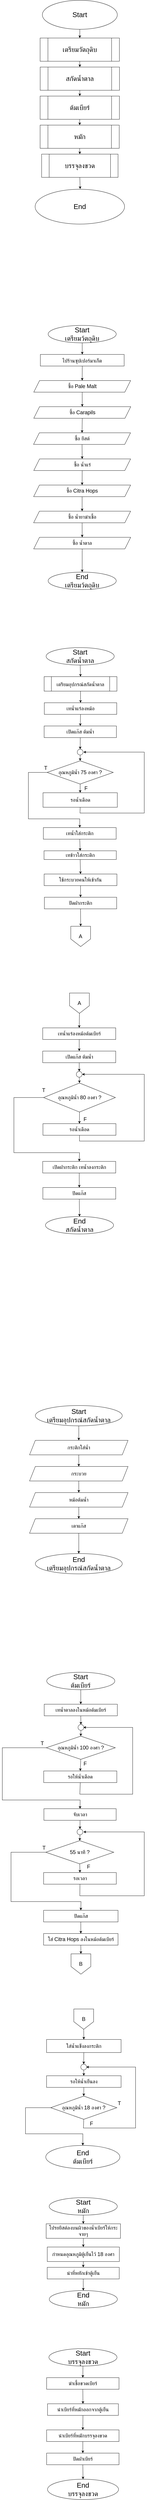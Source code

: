 <mxfile version="20.6.0" type="device"><diagram id="C5RBs43oDa-KdzZeNtuy" name="Page-1"><mxGraphModel dx="4155" dy="1985" grid="1" gridSize="10" guides="1" tooltips="1" connect="1" arrows="1" fold="1" page="1" pageScale="1" pageWidth="827" pageHeight="1169" math="0" shadow="0"><root><mxCell id="WIyWlLk6GJQsqaUBKTNV-0"/><mxCell id="WIyWlLk6GJQsqaUBKTNV-1" parent="WIyWlLk6GJQsqaUBKTNV-0"/><mxCell id="hRcYWBBN1dUiCr8Wgcep-1" value="&lt;font style=&quot;font-size: 24px;&quot;&gt;Start&lt;/font&gt;" style="ellipse;whiteSpace=wrap;html=1;" vertex="1" parent="WIyWlLk6GJQsqaUBKTNV-1"><mxGeometry x="288.24" y="130" width="258.76" height="100" as="geometry"/></mxCell><mxCell id="hRcYWBBN1dUiCr8Wgcep-2" value="เตรียมวัตถุดิบ" style="shape=process;whiteSpace=wrap;html=1;backgroundOutline=1;fontSize=24;" vertex="1" parent="WIyWlLk6GJQsqaUBKTNV-1"><mxGeometry x="280.49" y="260" width="273.76" height="80" as="geometry"/></mxCell><mxCell id="hRcYWBBN1dUiCr8Wgcep-3" value="สกัดน้ำตาล" style="shape=process;whiteSpace=wrap;html=1;backgroundOutline=1;fontSize=24;" vertex="1" parent="WIyWlLk6GJQsqaUBKTNV-1"><mxGeometry x="280.74" y="360" width="273.76" height="80" as="geometry"/></mxCell><mxCell id="hRcYWBBN1dUiCr8Wgcep-4" value="ต้มเบียร์" style="shape=process;whiteSpace=wrap;html=1;backgroundOutline=1;fontSize=24;" vertex="1" parent="WIyWlLk6GJQsqaUBKTNV-1"><mxGeometry x="280.49" y="460" width="273.76" height="80" as="geometry"/></mxCell><mxCell id="hRcYWBBN1dUiCr8Wgcep-5" value="หมัก" style="shape=process;whiteSpace=wrap;html=1;backgroundOutline=1;fontSize=24;" vertex="1" parent="WIyWlLk6GJQsqaUBKTNV-1"><mxGeometry x="280.49" y="560" width="273.14" height="80" as="geometry"/></mxCell><mxCell id="hRcYWBBN1dUiCr8Wgcep-6" value="บรรจุลงขวด" style="shape=process;whiteSpace=wrap;html=1;backgroundOutline=1;fontSize=24;" vertex="1" parent="WIyWlLk6GJQsqaUBKTNV-1"><mxGeometry x="285.74" y="660" width="263.76" height="80" as="geometry"/></mxCell><mxCell id="hRcYWBBN1dUiCr8Wgcep-8" value="&lt;span style=&quot;font-size: 24px;&quot;&gt;End&lt;/span&gt;" style="ellipse;whiteSpace=wrap;html=1;" vertex="1" parent="WIyWlLk6GJQsqaUBKTNV-1"><mxGeometry x="263.24" y="781" width="308.76" height="120" as="geometry"/></mxCell><mxCell id="hRcYWBBN1dUiCr8Wgcep-9" value="" style="endArrow=classic;html=1;rounded=0;fontSize=18;exitX=0.5;exitY=1;exitDx=0;exitDy=0;entryX=0.5;entryY=0;entryDx=0;entryDy=0;" edge="1" parent="WIyWlLk6GJQsqaUBKTNV-1" source="hRcYWBBN1dUiCr8Wgcep-1" target="hRcYWBBN1dUiCr8Wgcep-2"><mxGeometry width="50" height="50" relative="1" as="geometry"><mxPoint x="393.24" y="560" as="sourcePoint"/><mxPoint x="443.24" y="510" as="targetPoint"/></mxGeometry></mxCell><mxCell id="hRcYWBBN1dUiCr8Wgcep-10" value="" style="endArrow=classic;html=1;rounded=0;fontSize=18;exitX=0.5;exitY=1;exitDx=0;exitDy=0;entryX=0.5;entryY=0;entryDx=0;entryDy=0;" edge="1" parent="WIyWlLk6GJQsqaUBKTNV-1" source="hRcYWBBN1dUiCr8Wgcep-2" target="hRcYWBBN1dUiCr8Wgcep-3"><mxGeometry width="50" height="50" relative="1" as="geometry"><mxPoint x="393.24" y="560" as="sourcePoint"/><mxPoint x="443.24" y="510" as="targetPoint"/></mxGeometry></mxCell><mxCell id="hRcYWBBN1dUiCr8Wgcep-11" value="" style="endArrow=classic;html=1;rounded=0;fontSize=18;exitX=0.5;exitY=1;exitDx=0;exitDy=0;entryX=0.5;entryY=0;entryDx=0;entryDy=0;" edge="1" parent="WIyWlLk6GJQsqaUBKTNV-1" source="hRcYWBBN1dUiCr8Wgcep-3" target="hRcYWBBN1dUiCr8Wgcep-4"><mxGeometry width="50" height="50" relative="1" as="geometry"><mxPoint x="393.24" y="560" as="sourcePoint"/><mxPoint x="443.24" y="510" as="targetPoint"/></mxGeometry></mxCell><mxCell id="hRcYWBBN1dUiCr8Wgcep-12" value="" style="endArrow=classic;html=1;rounded=0;fontSize=18;entryX=0.5;entryY=0;entryDx=0;entryDy=0;exitX=0.5;exitY=1;exitDx=0;exitDy=0;" edge="1" parent="WIyWlLk6GJQsqaUBKTNV-1" source="hRcYWBBN1dUiCr8Wgcep-4" target="hRcYWBBN1dUiCr8Wgcep-5"><mxGeometry width="50" height="50" relative="1" as="geometry"><mxPoint x="393.24" y="560" as="sourcePoint"/><mxPoint x="443.24" y="510" as="targetPoint"/></mxGeometry></mxCell><mxCell id="hRcYWBBN1dUiCr8Wgcep-13" value="" style="endArrow=classic;html=1;rounded=0;fontSize=18;exitX=0.5;exitY=1;exitDx=0;exitDy=0;entryX=0.5;entryY=0;entryDx=0;entryDy=0;" edge="1" parent="WIyWlLk6GJQsqaUBKTNV-1" source="hRcYWBBN1dUiCr8Wgcep-5" target="hRcYWBBN1dUiCr8Wgcep-6"><mxGeometry width="50" height="50" relative="1" as="geometry"><mxPoint x="393.24" y="560" as="sourcePoint"/><mxPoint x="443.24" y="510" as="targetPoint"/></mxGeometry></mxCell><mxCell id="hRcYWBBN1dUiCr8Wgcep-14" value="" style="endArrow=classic;html=1;rounded=0;fontSize=18;exitX=0.5;exitY=1;exitDx=0;exitDy=0;entryX=0.5;entryY=0;entryDx=0;entryDy=0;" edge="1" parent="WIyWlLk6GJQsqaUBKTNV-1" source="hRcYWBBN1dUiCr8Wgcep-6"><mxGeometry width="50" height="50" relative="1" as="geometry"><mxPoint x="393.24" y="760" as="sourcePoint"/><mxPoint x="418.74" y="780" as="targetPoint"/></mxGeometry></mxCell><mxCell id="hRcYWBBN1dUiCr8Wgcep-16" value="&lt;span style=&quot;font-size: 24px;&quot;&gt;Start&lt;br&gt;เตรียมว้ตถุดิบ&lt;br&gt;&lt;/span&gt;" style="ellipse;whiteSpace=wrap;html=1;" vertex="1" parent="WIyWlLk6GJQsqaUBKTNV-1"><mxGeometry x="308.25" y="1250" width="235" height="60" as="geometry"/></mxCell><mxCell id="hRcYWBBN1dUiCr8Wgcep-17" value="&lt;font style=&quot;font-size: 18px;&quot;&gt;ไปร้านซุปเปอร์มาเก็ต&lt;/font&gt;" style="rounded=0;whiteSpace=wrap;html=1;fontSize=24;" vertex="1" parent="WIyWlLk6GJQsqaUBKTNV-1"><mxGeometry x="281.38" y="1350" width="289.25" height="40" as="geometry"/></mxCell><mxCell id="hRcYWBBN1dUiCr8Wgcep-18" value="ซื้อ Pale Malt" style="shape=parallelogram;perimeter=parallelogramPerimeter;whiteSpace=wrap;html=1;fixedSize=1;fontSize=18;" vertex="1" parent="WIyWlLk6GJQsqaUBKTNV-1"><mxGeometry x="258.63" y="1440" width="334.25" height="40" as="geometry"/></mxCell><mxCell id="hRcYWBBN1dUiCr8Wgcep-19" value="ซื้อ Carapils" style="shape=parallelogram;perimeter=parallelogramPerimeter;whiteSpace=wrap;html=1;fixedSize=1;fontSize=18;" vertex="1" parent="WIyWlLk6GJQsqaUBKTNV-1"><mxGeometry x="258.63" y="1530" width="334.75" height="40" as="geometry"/></mxCell><mxCell id="hRcYWBBN1dUiCr8Wgcep-20" value="ซื้อ ยีสต์" style="shape=parallelogram;perimeter=parallelogramPerimeter;whiteSpace=wrap;html=1;fixedSize=1;fontSize=18;" vertex="1" parent="WIyWlLk6GJQsqaUBKTNV-1"><mxGeometry x="257.87" y="1620" width="334.75" height="40" as="geometry"/></mxCell><mxCell id="hRcYWBBN1dUiCr8Wgcep-21" value="ซื้อ น้ำแร่" style="shape=parallelogram;perimeter=parallelogramPerimeter;whiteSpace=wrap;html=1;fixedSize=1;fontSize=18;" vertex="1" parent="WIyWlLk6GJQsqaUBKTNV-1"><mxGeometry x="258.63" y="1710" width="334.25" height="40" as="geometry"/></mxCell><mxCell id="hRcYWBBN1dUiCr8Wgcep-22" value="ซื้อ Citra Hops" style="shape=parallelogram;perimeter=parallelogramPerimeter;whiteSpace=wrap;html=1;fixedSize=1;fontSize=18;" vertex="1" parent="WIyWlLk6GJQsqaUBKTNV-1"><mxGeometry x="258.13" y="1800" width="334.75" height="40" as="geometry"/></mxCell><mxCell id="hRcYWBBN1dUiCr8Wgcep-23" value="ซื้อ น้ำยาฆ่าเชื้อ" style="shape=parallelogram;perimeter=parallelogramPerimeter;whiteSpace=wrap;html=1;fixedSize=1;fontSize=18;" vertex="1" parent="WIyWlLk6GJQsqaUBKTNV-1"><mxGeometry x="258.13" y="1890" width="334.75" height="40" as="geometry"/></mxCell><mxCell id="hRcYWBBN1dUiCr8Wgcep-24" value="ซื้อ น้ำตาล" style="shape=parallelogram;perimeter=parallelogramPerimeter;whiteSpace=wrap;html=1;fixedSize=1;fontSize=18;" vertex="1" parent="WIyWlLk6GJQsqaUBKTNV-1"><mxGeometry x="258.38" y="1980" width="334.75" height="40" as="geometry"/></mxCell><mxCell id="hRcYWBBN1dUiCr8Wgcep-25" value="&lt;span style=&quot;font-size: 24px;&quot;&gt;End&lt;br&gt;เตรียมว้ตถุดิบ&lt;br&gt;&lt;/span&gt;" style="ellipse;whiteSpace=wrap;html=1;" vertex="1" parent="WIyWlLk6GJQsqaUBKTNV-1"><mxGeometry x="308.25" y="2100" width="235" height="60" as="geometry"/></mxCell><mxCell id="hRcYWBBN1dUiCr8Wgcep-26" value="" style="endArrow=classic;html=1;rounded=0;fontSize=18;exitX=0.5;exitY=1;exitDx=0;exitDy=0;" edge="1" parent="WIyWlLk6GJQsqaUBKTNV-1" source="hRcYWBBN1dUiCr8Wgcep-16"><mxGeometry width="50" height="50" relative="1" as="geometry"><mxPoint x="400" y="1610" as="sourcePoint"/><mxPoint x="426" y="1350" as="targetPoint"/></mxGeometry></mxCell><mxCell id="hRcYWBBN1dUiCr8Wgcep-27" value="" style="endArrow=classic;html=1;rounded=0;fontSize=18;exitX=0.5;exitY=1;exitDx=0;exitDy=0;entryX=0.5;entryY=0;entryDx=0;entryDy=0;" edge="1" parent="WIyWlLk6GJQsqaUBKTNV-1" source="hRcYWBBN1dUiCr8Wgcep-17" target="hRcYWBBN1dUiCr8Wgcep-18"><mxGeometry width="50" height="50" relative="1" as="geometry"><mxPoint x="400" y="1610" as="sourcePoint"/><mxPoint x="450" y="1560" as="targetPoint"/></mxGeometry></mxCell><mxCell id="hRcYWBBN1dUiCr8Wgcep-28" value="" style="endArrow=classic;html=1;rounded=0;fontSize=18;exitX=0.5;exitY=1;exitDx=0;exitDy=0;entryX=0.5;entryY=0;entryDx=0;entryDy=0;" edge="1" parent="WIyWlLk6GJQsqaUBKTNV-1" source="hRcYWBBN1dUiCr8Wgcep-18" target="hRcYWBBN1dUiCr8Wgcep-19"><mxGeometry width="50" height="50" relative="1" as="geometry"><mxPoint x="400" y="1610" as="sourcePoint"/><mxPoint x="450" y="1560" as="targetPoint"/></mxGeometry></mxCell><mxCell id="hRcYWBBN1dUiCr8Wgcep-29" value="" style="endArrow=classic;html=1;rounded=0;fontSize=18;entryX=0.5;entryY=0;entryDx=0;entryDy=0;exitX=0.5;exitY=1;exitDx=0;exitDy=0;" edge="1" parent="WIyWlLk6GJQsqaUBKTNV-1" source="hRcYWBBN1dUiCr8Wgcep-19" target="hRcYWBBN1dUiCr8Wgcep-20"><mxGeometry width="50" height="50" relative="1" as="geometry"><mxPoint x="400" y="1610" as="sourcePoint"/><mxPoint x="450" y="1560" as="targetPoint"/></mxGeometry></mxCell><mxCell id="hRcYWBBN1dUiCr8Wgcep-30" value="" style="endArrow=classic;html=1;rounded=0;fontSize=18;exitX=0.5;exitY=1;exitDx=0;exitDy=0;entryX=0.5;entryY=0;entryDx=0;entryDy=0;" edge="1" parent="WIyWlLk6GJQsqaUBKTNV-1" source="hRcYWBBN1dUiCr8Wgcep-20" target="hRcYWBBN1dUiCr8Wgcep-21"><mxGeometry width="50" height="50" relative="1" as="geometry"><mxPoint x="400" y="1820" as="sourcePoint"/><mxPoint x="450" y="1770" as="targetPoint"/></mxGeometry></mxCell><mxCell id="hRcYWBBN1dUiCr8Wgcep-31" value="" style="endArrow=classic;html=1;rounded=0;fontSize=18;exitX=0.5;exitY=1;exitDx=0;exitDy=0;entryX=0.5;entryY=0;entryDx=0;entryDy=0;" edge="1" parent="WIyWlLk6GJQsqaUBKTNV-1" source="hRcYWBBN1dUiCr8Wgcep-21" target="hRcYWBBN1dUiCr8Wgcep-22"><mxGeometry width="50" height="50" relative="1" as="geometry"><mxPoint x="400" y="1820" as="sourcePoint"/><mxPoint x="450" y="1770" as="targetPoint"/></mxGeometry></mxCell><mxCell id="hRcYWBBN1dUiCr8Wgcep-32" value="" style="endArrow=classic;html=1;rounded=0;fontSize=18;exitX=0.5;exitY=1;exitDx=0;exitDy=0;entryX=0.5;entryY=0;entryDx=0;entryDy=0;" edge="1" parent="WIyWlLk6GJQsqaUBKTNV-1" source="hRcYWBBN1dUiCr8Wgcep-22" target="hRcYWBBN1dUiCr8Wgcep-23"><mxGeometry width="50" height="50" relative="1" as="geometry"><mxPoint x="400" y="1820" as="sourcePoint"/><mxPoint x="450" y="1770" as="targetPoint"/></mxGeometry></mxCell><mxCell id="hRcYWBBN1dUiCr8Wgcep-33" value="" style="endArrow=classic;html=1;rounded=0;fontSize=18;exitX=0.5;exitY=1;exitDx=0;exitDy=0;entryX=0.5;entryY=0;entryDx=0;entryDy=0;" edge="1" parent="WIyWlLk6GJQsqaUBKTNV-1" source="hRcYWBBN1dUiCr8Wgcep-23" target="hRcYWBBN1dUiCr8Wgcep-24"><mxGeometry width="50" height="50" relative="1" as="geometry"><mxPoint x="400" y="1820" as="sourcePoint"/><mxPoint x="450" y="1770" as="targetPoint"/></mxGeometry></mxCell><mxCell id="hRcYWBBN1dUiCr8Wgcep-34" value="" style="endArrow=classic;html=1;rounded=0;fontSize=18;exitX=0.5;exitY=1;exitDx=0;exitDy=0;entryX=0.5;entryY=0;entryDx=0;entryDy=0;" edge="1" parent="WIyWlLk6GJQsqaUBKTNV-1" source="hRcYWBBN1dUiCr8Wgcep-24" target="hRcYWBBN1dUiCr8Wgcep-25"><mxGeometry width="50" height="50" relative="1" as="geometry"><mxPoint x="400" y="1820" as="sourcePoint"/><mxPoint x="450" y="1770" as="targetPoint"/></mxGeometry></mxCell><mxCell id="hRcYWBBN1dUiCr8Wgcep-35" value="&lt;span style=&quot;font-size: 24px;&quot;&gt;Start&lt;br&gt;สกัดน้ำตาล&lt;br&gt;&lt;/span&gt;" style="ellipse;whiteSpace=wrap;html=1;" vertex="1" parent="WIyWlLk6GJQsqaUBKTNV-1"><mxGeometry x="301.25" y="2360" width="235" height="60" as="geometry"/></mxCell><mxCell id="hRcYWBBN1dUiCr8Wgcep-36" value="&lt;font style=&quot;font-size: 18px;&quot;&gt;เตรียมอุปกรณ์สกัดน้ำตาล&lt;/font&gt;" style="shape=process;whiteSpace=wrap;html=1;backgroundOutline=1;fontSize=24;" vertex="1" parent="WIyWlLk6GJQsqaUBKTNV-1"><mxGeometry x="294.39" y="2460" width="251.25" height="50" as="geometry"/></mxCell><mxCell id="hRcYWBBN1dUiCr8Wgcep-37" value="เทน้ำแร่ลงหม้อ" style="rounded=0;whiteSpace=wrap;html=1;fontSize=18;" vertex="1" parent="WIyWlLk6GJQsqaUBKTNV-1"><mxGeometry x="295.01" y="2550" width="250" height="40" as="geometry"/></mxCell><mxCell id="hRcYWBBN1dUiCr8Wgcep-38" value="เปิดแก๊ส ต้มน้ำ" style="rounded=0;whiteSpace=wrap;html=1;fontSize=18;" vertex="1" parent="WIyWlLk6GJQsqaUBKTNV-1"><mxGeometry x="294.38" y="2630" width="249.5" height="40" as="geometry"/></mxCell><mxCell id="hRcYWBBN1dUiCr8Wgcep-39" value="อุณหภูมิน้ำ 75 องศา ?" style="rhombus;whiteSpace=wrap;html=1;fontSize=18;" vertex="1" parent="WIyWlLk6GJQsqaUBKTNV-1"><mxGeometry x="304.62" y="2750" width="228.25" height="80" as="geometry"/></mxCell><mxCell id="hRcYWBBN1dUiCr8Wgcep-40" value="รอน้ำเดือด" style="rounded=0;whiteSpace=wrap;html=1;fontSize=18;" vertex="1" parent="WIyWlLk6GJQsqaUBKTNV-1"><mxGeometry x="290.5" y="2860" width="256.5" height="50" as="geometry"/></mxCell><mxCell id="hRcYWBBN1dUiCr8Wgcep-41" value="" style="ellipse;whiteSpace=wrap;html=1;aspect=fixed;fontSize=18;" vertex="1" parent="WIyWlLk6GJQsqaUBKTNV-1"><mxGeometry x="408.75" y="2710" width="20" height="20" as="geometry"/></mxCell><mxCell id="hRcYWBBN1dUiCr8Wgcep-42" value="เทน้ำใส่กระติก" style="rounded=0;whiteSpace=wrap;html=1;fontSize=18;" vertex="1" parent="WIyWlLk6GJQsqaUBKTNV-1"><mxGeometry x="291.75" y="2980" width="251.25" height="40" as="geometry"/></mxCell><mxCell id="hRcYWBBN1dUiCr8Wgcep-43" value="เทข้าวใส่กระติก" style="rounded=0;whiteSpace=wrap;html=1;fontSize=18;" vertex="1" parent="WIyWlLk6GJQsqaUBKTNV-1"><mxGeometry x="294" y="3060" width="249.5" height="30" as="geometry"/></mxCell><mxCell id="hRcYWBBN1dUiCr8Wgcep-44" value="ใช้กระบวยคนให้เข้ากัน" style="rounded=0;whiteSpace=wrap;html=1;fontSize=18;" vertex="1" parent="WIyWlLk6GJQsqaUBKTNV-1"><mxGeometry x="294.38" y="3140" width="251.25" height="40" as="geometry"/></mxCell><mxCell id="hRcYWBBN1dUiCr8Wgcep-45" value="ปิดฝากระติก" style="rounded=0;whiteSpace=wrap;html=1;fontSize=18;" vertex="1" parent="WIyWlLk6GJQsqaUBKTNV-1"><mxGeometry x="295.26" y="3220" width="249.5" height="40" as="geometry"/></mxCell><mxCell id="hRcYWBBN1dUiCr8Wgcep-46" value="A" style="shape=offPageConnector;whiteSpace=wrap;html=1;fontSize=18;" vertex="1" parent="WIyWlLk6GJQsqaUBKTNV-1"><mxGeometry x="386.38" y="3320" width="68.25" height="70" as="geometry"/></mxCell><mxCell id="hRcYWBBN1dUiCr8Wgcep-47" value="" style="endArrow=classic;html=1;rounded=0;fontSize=18;exitX=0.5;exitY=1;exitDx=0;exitDy=0;entryX=0.5;entryY=0;entryDx=0;entryDy=0;" edge="1" parent="WIyWlLk6GJQsqaUBKTNV-1" source="hRcYWBBN1dUiCr8Wgcep-35" target="hRcYWBBN1dUiCr8Wgcep-36"><mxGeometry width="50" height="50" relative="1" as="geometry"><mxPoint x="625.25" y="2670" as="sourcePoint"/><mxPoint x="675.25" y="2620" as="targetPoint"/></mxGeometry></mxCell><mxCell id="hRcYWBBN1dUiCr8Wgcep-48" value="" style="endArrow=classic;html=1;rounded=0;fontSize=18;exitX=0.5;exitY=1;exitDx=0;exitDy=0;entryX=0.5;entryY=0;entryDx=0;entryDy=0;" edge="1" parent="WIyWlLk6GJQsqaUBKTNV-1" source="hRcYWBBN1dUiCr8Wgcep-36" target="hRcYWBBN1dUiCr8Wgcep-37"><mxGeometry width="50" height="50" relative="1" as="geometry"><mxPoint x="625.25" y="2670" as="sourcePoint"/><mxPoint x="675.25" y="2620" as="targetPoint"/></mxGeometry></mxCell><mxCell id="hRcYWBBN1dUiCr8Wgcep-49" value="" style="endArrow=classic;html=1;rounded=0;fontSize=18;exitX=0.5;exitY=1;exitDx=0;exitDy=0;entryX=0.5;entryY=0;entryDx=0;entryDy=0;" edge="1" parent="WIyWlLk6GJQsqaUBKTNV-1" source="hRcYWBBN1dUiCr8Wgcep-37" target="hRcYWBBN1dUiCr8Wgcep-38"><mxGeometry width="50" height="50" relative="1" as="geometry"><mxPoint x="625.25" y="2670" as="sourcePoint"/><mxPoint x="675.25" y="2620" as="targetPoint"/></mxGeometry></mxCell><mxCell id="hRcYWBBN1dUiCr8Wgcep-50" value="" style="endArrow=classic;html=1;rounded=0;fontSize=18;exitX=0.5;exitY=1;exitDx=0;exitDy=0;entryX=0.5;entryY=0;entryDx=0;entryDy=0;" edge="1" parent="WIyWlLk6GJQsqaUBKTNV-1" source="hRcYWBBN1dUiCr8Wgcep-38" target="hRcYWBBN1dUiCr8Wgcep-41"><mxGeometry width="50" height="50" relative="1" as="geometry"><mxPoint x="625.25" y="2880" as="sourcePoint"/><mxPoint x="675.25" y="2830" as="targetPoint"/></mxGeometry></mxCell><mxCell id="hRcYWBBN1dUiCr8Wgcep-51" value="" style="endArrow=classic;html=1;rounded=0;fontSize=18;exitX=0.5;exitY=1;exitDx=0;exitDy=0;entryX=0.5;entryY=0;entryDx=0;entryDy=0;" edge="1" parent="WIyWlLk6GJQsqaUBKTNV-1" source="hRcYWBBN1dUiCr8Wgcep-41" target="hRcYWBBN1dUiCr8Wgcep-39"><mxGeometry width="50" height="50" relative="1" as="geometry"><mxPoint x="625.25" y="2880" as="sourcePoint"/><mxPoint x="675.25" y="2830" as="targetPoint"/></mxGeometry></mxCell><mxCell id="hRcYWBBN1dUiCr8Wgcep-52" value="" style="endArrow=classic;html=1;rounded=0;fontSize=18;exitX=0;exitY=0.5;exitDx=0;exitDy=0;entryX=0.5;entryY=0;entryDx=0;entryDy=0;" edge="1" parent="WIyWlLk6GJQsqaUBKTNV-1" source="hRcYWBBN1dUiCr8Wgcep-39" target="hRcYWBBN1dUiCr8Wgcep-42"><mxGeometry width="50" height="50" relative="1" as="geometry"><mxPoint x="625.25" y="2880" as="sourcePoint"/><mxPoint x="675.25" y="2830" as="targetPoint"/><Array as="points"><mxPoint x="240" y="2790"/><mxPoint x="240" y="2880"/><mxPoint x="240" y="2950"/><mxPoint x="417.25" y="2950"/></Array></mxGeometry></mxCell><mxCell id="hRcYWBBN1dUiCr8Wgcep-53" value="" style="endArrow=classic;html=1;rounded=0;fontSize=18;exitX=0.5;exitY=1;exitDx=0;exitDy=0;" edge="1" parent="WIyWlLk6GJQsqaUBKTNV-1" source="hRcYWBBN1dUiCr8Wgcep-40"><mxGeometry width="50" height="50" relative="1" as="geometry"><mxPoint x="625.25" y="2880" as="sourcePoint"/><mxPoint x="430" y="2720" as="targetPoint"/><Array as="points"><mxPoint x="418.25" y="2930"/><mxPoint x="640" y="2930"/><mxPoint x="640" y="2840"/><mxPoint x="640" y="2720"/></Array></mxGeometry></mxCell><mxCell id="hRcYWBBN1dUiCr8Wgcep-54" value="" style="endArrow=classic;html=1;rounded=0;fontSize=18;exitX=0.5;exitY=1;exitDx=0;exitDy=0;entryX=0.5;entryY=0;entryDx=0;entryDy=0;" edge="1" parent="WIyWlLk6GJQsqaUBKTNV-1" source="hRcYWBBN1dUiCr8Wgcep-39" target="hRcYWBBN1dUiCr8Wgcep-40"><mxGeometry width="50" height="50" relative="1" as="geometry"><mxPoint x="625.25" y="2880" as="sourcePoint"/><mxPoint x="675.25" y="2830" as="targetPoint"/></mxGeometry></mxCell><mxCell id="hRcYWBBN1dUiCr8Wgcep-55" value="" style="endArrow=classic;html=1;rounded=0;fontSize=18;exitX=0.5;exitY=1;exitDx=0;exitDy=0;entryX=0.5;entryY=0;entryDx=0;entryDy=0;" edge="1" parent="WIyWlLk6GJQsqaUBKTNV-1" source="hRcYWBBN1dUiCr8Wgcep-42" target="hRcYWBBN1dUiCr8Wgcep-43"><mxGeometry width="50" height="50" relative="1" as="geometry"><mxPoint x="625.25" y="3290" as="sourcePoint"/><mxPoint x="675.25" y="3240" as="targetPoint"/></mxGeometry></mxCell><mxCell id="hRcYWBBN1dUiCr8Wgcep-56" value="" style="endArrow=classic;html=1;rounded=0;fontSize=18;exitX=0.5;exitY=1;exitDx=0;exitDy=0;entryX=0.5;entryY=0;entryDx=0;entryDy=0;" edge="1" parent="WIyWlLk6GJQsqaUBKTNV-1" source="hRcYWBBN1dUiCr8Wgcep-43" target="hRcYWBBN1dUiCr8Wgcep-44"><mxGeometry width="50" height="50" relative="1" as="geometry"><mxPoint x="625.25" y="3290" as="sourcePoint"/><mxPoint x="675.25" y="3240" as="targetPoint"/></mxGeometry></mxCell><mxCell id="hRcYWBBN1dUiCr8Wgcep-57" value="" style="endArrow=classic;html=1;rounded=0;fontSize=18;exitX=0.5;exitY=1;exitDx=0;exitDy=0;entryX=0.5;entryY=0;entryDx=0;entryDy=0;" edge="1" parent="WIyWlLk6GJQsqaUBKTNV-1" source="hRcYWBBN1dUiCr8Wgcep-44" target="hRcYWBBN1dUiCr8Wgcep-45"><mxGeometry width="50" height="50" relative="1" as="geometry"><mxPoint x="625.25" y="3290" as="sourcePoint"/><mxPoint x="675.25" y="3240" as="targetPoint"/></mxGeometry></mxCell><mxCell id="hRcYWBBN1dUiCr8Wgcep-58" value="" style="endArrow=classic;html=1;rounded=0;fontSize=18;exitX=0.5;exitY=1;exitDx=0;exitDy=0;entryX=0.5;entryY=0;entryDx=0;entryDy=0;" edge="1" parent="WIyWlLk6GJQsqaUBKTNV-1" source="hRcYWBBN1dUiCr8Wgcep-45" target="hRcYWBBN1dUiCr8Wgcep-46"><mxGeometry width="50" height="50" relative="1" as="geometry"><mxPoint x="625.25" y="3290" as="sourcePoint"/><mxPoint x="675.25" y="3240" as="targetPoint"/></mxGeometry></mxCell><mxCell id="hRcYWBBN1dUiCr8Wgcep-59" value="T" style="text;html=1;strokeColor=none;fillColor=none;align=center;verticalAlign=middle;whiteSpace=wrap;rounded=0;fontSize=18;" vertex="1" parent="WIyWlLk6GJQsqaUBKTNV-1"><mxGeometry x="270" y="2760" width="60" height="30" as="geometry"/></mxCell><mxCell id="hRcYWBBN1dUiCr8Wgcep-60" value="F" style="text;html=1;strokeColor=none;fillColor=none;align=center;verticalAlign=middle;whiteSpace=wrap;rounded=0;fontSize=18;" vertex="1" parent="WIyWlLk6GJQsqaUBKTNV-1"><mxGeometry x="408.75" y="2830" width="60" height="30" as="geometry"/></mxCell><mxCell id="hRcYWBBN1dUiCr8Wgcep-62" value="A" style="shape=offPageConnector;whiteSpace=wrap;html=1;fontSize=18;" vertex="1" parent="WIyWlLk6GJQsqaUBKTNV-1"><mxGeometry x="382.14" y="3550" width="68.25" height="70" as="geometry"/></mxCell><mxCell id="hRcYWBBN1dUiCr8Wgcep-63" value="เทน้ำแร่ลงหม้อต้มเบียร์" style="rounded=0;whiteSpace=wrap;html=1;fontSize=18;" vertex="1" parent="WIyWlLk6GJQsqaUBKTNV-1"><mxGeometry x="289.52" y="3670" width="251.98" height="40" as="geometry"/></mxCell><mxCell id="hRcYWBBN1dUiCr8Wgcep-64" value="เปิดแก๊ส ต้มน้ำ" style="rounded=0;whiteSpace=wrap;html=1;fontSize=18;" vertex="1" parent="WIyWlLk6GJQsqaUBKTNV-1"><mxGeometry x="289.52" y="3750" width="251.98" height="40" as="geometry"/></mxCell><mxCell id="hRcYWBBN1dUiCr8Wgcep-65" value="อุณหภูมิน้ำ 80 องศา ?" style="rhombus;whiteSpace=wrap;html=1;fontSize=18;" vertex="1" parent="WIyWlLk6GJQsqaUBKTNV-1"><mxGeometry x="292.56" y="3860" width="247.85" height="100" as="geometry"/></mxCell><mxCell id="hRcYWBBN1dUiCr8Wgcep-66" value="รอน้ำเดือด" style="rounded=0;whiteSpace=wrap;html=1;fontSize=18;" vertex="1" parent="WIyWlLk6GJQsqaUBKTNV-1"><mxGeometry x="290.27" y="4000" width="251.98" height="40" as="geometry"/></mxCell><mxCell id="hRcYWBBN1dUiCr8Wgcep-67" value="เปิดฝากระติก เทน้ำลงกระติก" style="rounded=0;whiteSpace=wrap;html=1;fontSize=18;" vertex="1" parent="WIyWlLk6GJQsqaUBKTNV-1"><mxGeometry x="289.52" y="4130" width="251.98" height="40" as="geometry"/></mxCell><mxCell id="hRcYWBBN1dUiCr8Wgcep-68" value="&lt;span style=&quot;font-size: 24px;&quot;&gt;End&lt;br&gt;สกัดน้ำตาล&lt;br&gt;&lt;/span&gt;" style="ellipse;whiteSpace=wrap;html=1;" vertex="1" parent="WIyWlLk6GJQsqaUBKTNV-1"><mxGeometry x="298.99" y="4320" width="235" height="60" as="geometry"/></mxCell><mxCell id="hRcYWBBN1dUiCr8Wgcep-69" value="" style="ellipse;whiteSpace=wrap;html=1;aspect=fixed;fontSize=18;" vertex="1" parent="WIyWlLk6GJQsqaUBKTNV-1"><mxGeometry x="405.51" y="3820" width="20" height="20" as="geometry"/></mxCell><mxCell id="hRcYWBBN1dUiCr8Wgcep-70" value="ปิดแก๊ส" style="rounded=0;whiteSpace=wrap;html=1;fontSize=18;" vertex="1" parent="WIyWlLk6GJQsqaUBKTNV-1"><mxGeometry x="290.01" y="4220" width="251.49" height="40" as="geometry"/></mxCell><mxCell id="hRcYWBBN1dUiCr8Wgcep-71" value="" style="endArrow=classic;html=1;rounded=0;fontSize=18;exitX=0.5;exitY=1;exitDx=0;exitDy=0;entryX=0.5;entryY=0;entryDx=0;entryDy=0;" edge="1" parent="WIyWlLk6GJQsqaUBKTNV-1" source="hRcYWBBN1dUiCr8Wgcep-62" target="hRcYWBBN1dUiCr8Wgcep-63"><mxGeometry width="50" height="50" relative="1" as="geometry"><mxPoint x="390.51" y="3780" as="sourcePoint"/><mxPoint x="440.51" y="3730" as="targetPoint"/></mxGeometry></mxCell><mxCell id="hRcYWBBN1dUiCr8Wgcep-72" value="" style="endArrow=classic;html=1;rounded=0;fontSize=18;exitX=0.5;exitY=1;exitDx=0;exitDy=0;entryX=0.5;entryY=0;entryDx=0;entryDy=0;" edge="1" parent="WIyWlLk6GJQsqaUBKTNV-1" source="hRcYWBBN1dUiCr8Wgcep-63" target="hRcYWBBN1dUiCr8Wgcep-64"><mxGeometry width="50" height="50" relative="1" as="geometry"><mxPoint x="390.51" y="3980" as="sourcePoint"/><mxPoint x="440.51" y="3930" as="targetPoint"/></mxGeometry></mxCell><mxCell id="hRcYWBBN1dUiCr8Wgcep-73" value="" style="endArrow=classic;html=1;rounded=0;fontSize=18;exitX=0.5;exitY=1;exitDx=0;exitDy=0;entryX=0.5;entryY=0;entryDx=0;entryDy=0;" edge="1" parent="WIyWlLk6GJQsqaUBKTNV-1" source="hRcYWBBN1dUiCr8Wgcep-64" target="hRcYWBBN1dUiCr8Wgcep-69"><mxGeometry width="50" height="50" relative="1" as="geometry"><mxPoint x="390.51" y="3980" as="sourcePoint"/><mxPoint x="440.51" y="3930" as="targetPoint"/></mxGeometry></mxCell><mxCell id="hRcYWBBN1dUiCr8Wgcep-74" value="" style="endArrow=classic;html=1;rounded=0;fontSize=18;exitX=0.5;exitY=1;exitDx=0;exitDy=0;entryX=0.5;entryY=0;entryDx=0;entryDy=0;" edge="1" parent="WIyWlLk6GJQsqaUBKTNV-1" source="hRcYWBBN1dUiCr8Wgcep-69" target="hRcYWBBN1dUiCr8Wgcep-65"><mxGeometry width="50" height="50" relative="1" as="geometry"><mxPoint x="390.51" y="3980" as="sourcePoint"/><mxPoint x="440.51" y="3930" as="targetPoint"/></mxGeometry></mxCell><mxCell id="hRcYWBBN1dUiCr8Wgcep-75" value="" style="endArrow=classic;html=1;rounded=0;fontSize=18;exitX=0.5;exitY=1;exitDx=0;exitDy=0;entryX=0.5;entryY=0;entryDx=0;entryDy=0;" edge="1" parent="WIyWlLk6GJQsqaUBKTNV-1" source="hRcYWBBN1dUiCr8Wgcep-65" target="hRcYWBBN1dUiCr8Wgcep-66"><mxGeometry width="50" height="50" relative="1" as="geometry"><mxPoint x="390.51" y="3980" as="sourcePoint"/><mxPoint x="440.51" y="3930" as="targetPoint"/></mxGeometry></mxCell><mxCell id="hRcYWBBN1dUiCr8Wgcep-76" value="" style="endArrow=classic;html=1;rounded=0;fontSize=18;exitX=0.5;exitY=1;exitDx=0;exitDy=0;entryX=1;entryY=0.5;entryDx=0;entryDy=0;" edge="1" parent="WIyWlLk6GJQsqaUBKTNV-1" source="hRcYWBBN1dUiCr8Wgcep-66" target="hRcYWBBN1dUiCr8Wgcep-69"><mxGeometry width="50" height="50" relative="1" as="geometry"><mxPoint x="390.51" y="3980" as="sourcePoint"/><mxPoint x="430" y="3830" as="targetPoint"/><Array as="points"><mxPoint x="416.51" y="4060"/><mxPoint x="640" y="4060"/><mxPoint x="640" y="3940"/><mxPoint x="640" y="3830"/></Array></mxGeometry></mxCell><mxCell id="hRcYWBBN1dUiCr8Wgcep-77" value="" style="endArrow=classic;html=1;rounded=0;fontSize=18;entryX=0.5;entryY=0;entryDx=0;entryDy=0;exitX=0;exitY=0.5;exitDx=0;exitDy=0;" edge="1" parent="WIyWlLk6GJQsqaUBKTNV-1" source="hRcYWBBN1dUiCr8Wgcep-65" target="hRcYWBBN1dUiCr8Wgcep-67"><mxGeometry width="50" height="50" relative="1" as="geometry"><mxPoint x="390.51" y="4190" as="sourcePoint"/><mxPoint x="440.51" y="4140" as="targetPoint"/><Array as="points"><mxPoint x="190" y="3910"/><mxPoint x="190" y="4010"/><mxPoint x="190" y="4100"/><mxPoint x="416.51" y="4100"/></Array></mxGeometry></mxCell><mxCell id="hRcYWBBN1dUiCr8Wgcep-78" value="" style="endArrow=classic;html=1;rounded=0;fontSize=18;exitX=0.5;exitY=1;exitDx=0;exitDy=0;entryX=0.5;entryY=0;entryDx=0;entryDy=0;" edge="1" parent="WIyWlLk6GJQsqaUBKTNV-1" source="hRcYWBBN1dUiCr8Wgcep-67" target="hRcYWBBN1dUiCr8Wgcep-70"><mxGeometry width="50" height="50" relative="1" as="geometry"><mxPoint x="390.51" y="4390" as="sourcePoint"/><mxPoint x="440.51" y="4340" as="targetPoint"/></mxGeometry></mxCell><mxCell id="hRcYWBBN1dUiCr8Wgcep-79" value="" style="endArrow=classic;html=1;rounded=0;fontSize=18;exitX=0.5;exitY=1;exitDx=0;exitDy=0;entryX=0.5;entryY=0;entryDx=0;entryDy=0;" edge="1" parent="WIyWlLk6GJQsqaUBKTNV-1" source="hRcYWBBN1dUiCr8Wgcep-70" target="hRcYWBBN1dUiCr8Wgcep-68"><mxGeometry width="50" height="50" relative="1" as="geometry"><mxPoint x="390.51" y="4390" as="sourcePoint"/><mxPoint x="440.51" y="4340" as="targetPoint"/></mxGeometry></mxCell><mxCell id="hRcYWBBN1dUiCr8Wgcep-80" value="T" style="text;html=1;strokeColor=none;fillColor=none;align=center;verticalAlign=middle;whiteSpace=wrap;rounded=0;fontSize=18;" vertex="1" parent="WIyWlLk6GJQsqaUBKTNV-1"><mxGeometry x="263.24" y="3870" width="60" height="30" as="geometry"/></mxCell><mxCell id="hRcYWBBN1dUiCr8Wgcep-81" value="F" style="text;html=1;strokeColor=none;fillColor=none;align=center;verticalAlign=middle;whiteSpace=wrap;rounded=0;fontSize=18;" vertex="1" parent="WIyWlLk6GJQsqaUBKTNV-1"><mxGeometry x="405.51" y="3970" width="60" height="30" as="geometry"/></mxCell><mxCell id="hRcYWBBN1dUiCr8Wgcep-83" value="&lt;span style=&quot;font-size: 24px;&quot;&gt;Start&lt;br&gt;เตรียมอุปกรณ์สกัดน้ำตาล&lt;br&gt;&lt;/span&gt;" style="ellipse;whiteSpace=wrap;html=1;" vertex="1" parent="WIyWlLk6GJQsqaUBKTNV-1"><mxGeometry x="264" y="4971" width="300" height="70" as="geometry"/></mxCell><mxCell id="hRcYWBBN1dUiCr8Wgcep-84" value="กระติกใส่น้ำ" style="shape=parallelogram;perimeter=parallelogramPerimeter;whiteSpace=wrap;html=1;fixedSize=1;fontSize=18;" vertex="1" parent="WIyWlLk6GJQsqaUBKTNV-1"><mxGeometry x="244" y="5091" width="340" height="50" as="geometry"/></mxCell><mxCell id="hRcYWBBN1dUiCr8Wgcep-85" value="กระบวย" style="shape=parallelogram;perimeter=parallelogramPerimeter;whiteSpace=wrap;html=1;fixedSize=1;fontSize=18;" vertex="1" parent="WIyWlLk6GJQsqaUBKTNV-1"><mxGeometry x="244" y="5181" width="340" height="50" as="geometry"/></mxCell><mxCell id="hRcYWBBN1dUiCr8Wgcep-86" value="หม้อต้มน้ำ" style="shape=parallelogram;perimeter=parallelogramPerimeter;whiteSpace=wrap;html=1;fixedSize=1;fontSize=18;" vertex="1" parent="WIyWlLk6GJQsqaUBKTNV-1"><mxGeometry x="244" y="5271" width="340" height="50" as="geometry"/></mxCell><mxCell id="hRcYWBBN1dUiCr8Wgcep-87" value="เตาแก๊ส" style="shape=parallelogram;perimeter=parallelogramPerimeter;whiteSpace=wrap;html=1;fixedSize=1;fontSize=18;" vertex="1" parent="WIyWlLk6GJQsqaUBKTNV-1"><mxGeometry x="244" y="5361" width="340" height="50" as="geometry"/></mxCell><mxCell id="hRcYWBBN1dUiCr8Wgcep-88" value="&lt;span style=&quot;font-size: 24px;&quot;&gt;End&lt;br&gt;เตรียมอุปกรณ์สกัดน้ำตาล&lt;br&gt;&lt;/span&gt;" style="ellipse;whiteSpace=wrap;html=1;" vertex="1" parent="WIyWlLk6GJQsqaUBKTNV-1"><mxGeometry x="264" y="5481" width="300" height="70" as="geometry"/></mxCell><mxCell id="hRcYWBBN1dUiCr8Wgcep-89" value="" style="endArrow=classic;html=1;rounded=0;fontSize=18;exitX=0.5;exitY=1;exitDx=0;exitDy=0;entryX=0.5;entryY=0;entryDx=0;entryDy=0;" edge="1" parent="WIyWlLk6GJQsqaUBKTNV-1" source="hRcYWBBN1dUiCr8Wgcep-83" target="hRcYWBBN1dUiCr8Wgcep-84"><mxGeometry width="50" height="50" relative="1" as="geometry"><mxPoint x="164" y="5401" as="sourcePoint"/><mxPoint x="214" y="5351" as="targetPoint"/></mxGeometry></mxCell><mxCell id="hRcYWBBN1dUiCr8Wgcep-90" value="" style="endArrow=classic;html=1;rounded=0;fontSize=18;exitX=0.5;exitY=1;exitDx=0;exitDy=0;entryX=0.5;entryY=0;entryDx=0;entryDy=0;" edge="1" parent="WIyWlLk6GJQsqaUBKTNV-1" source="hRcYWBBN1dUiCr8Wgcep-84" target="hRcYWBBN1dUiCr8Wgcep-85"><mxGeometry width="50" height="50" relative="1" as="geometry"><mxPoint x="164" y="5401" as="sourcePoint"/><mxPoint x="214" y="5351" as="targetPoint"/></mxGeometry></mxCell><mxCell id="hRcYWBBN1dUiCr8Wgcep-91" value="" style="endArrow=classic;html=1;rounded=0;fontSize=18;exitX=0.5;exitY=1;exitDx=0;exitDy=0;entryX=0.5;entryY=0;entryDx=0;entryDy=0;" edge="1" parent="WIyWlLk6GJQsqaUBKTNV-1" source="hRcYWBBN1dUiCr8Wgcep-85" target="hRcYWBBN1dUiCr8Wgcep-86"><mxGeometry width="50" height="50" relative="1" as="geometry"><mxPoint x="164" y="5401" as="sourcePoint"/><mxPoint x="214" y="5351" as="targetPoint"/></mxGeometry></mxCell><mxCell id="hRcYWBBN1dUiCr8Wgcep-92" value="" style="endArrow=classic;html=1;rounded=0;fontSize=18;exitX=0.5;exitY=1;exitDx=0;exitDy=0;entryX=0.5;entryY=0;entryDx=0;entryDy=0;" edge="1" parent="WIyWlLk6GJQsqaUBKTNV-1" source="hRcYWBBN1dUiCr8Wgcep-86" target="hRcYWBBN1dUiCr8Wgcep-87"><mxGeometry width="50" height="50" relative="1" as="geometry"><mxPoint x="164" y="5401" as="sourcePoint"/><mxPoint x="214" y="5351" as="targetPoint"/></mxGeometry></mxCell><mxCell id="hRcYWBBN1dUiCr8Wgcep-93" value="" style="endArrow=classic;html=1;rounded=0;fontSize=18;exitX=0.5;exitY=1;exitDx=0;exitDy=0;entryX=0.5;entryY=0;entryDx=0;entryDy=0;" edge="1" parent="WIyWlLk6GJQsqaUBKTNV-1" source="hRcYWBBN1dUiCr8Wgcep-87" target="hRcYWBBN1dUiCr8Wgcep-88"><mxGeometry width="50" height="50" relative="1" as="geometry"><mxPoint x="164" y="5401" as="sourcePoint"/><mxPoint x="214" y="5351" as="targetPoint"/></mxGeometry></mxCell><mxCell id="hRcYWBBN1dUiCr8Wgcep-94" value="&lt;span style=&quot;font-size: 24px;&quot;&gt;Start&lt;br&gt;ต้มเบียร์&lt;br&gt;&lt;/span&gt;" style="ellipse;whiteSpace=wrap;html=1;" vertex="1" parent="WIyWlLk6GJQsqaUBKTNV-1"><mxGeometry x="303.37" y="5890" width="235" height="60" as="geometry"/></mxCell><mxCell id="hRcYWBBN1dUiCr8Wgcep-95" value="เทน้ำตาลลงในหม้อต้มเบียร์" style="rounded=0;whiteSpace=wrap;html=1;fontSize=18;" vertex="1" parent="WIyWlLk6GJQsqaUBKTNV-1"><mxGeometry x="294.68" y="6000" width="252.39" height="40" as="geometry"/></mxCell><mxCell id="hRcYWBBN1dUiCr8Wgcep-96" value="อุณหภูมิน้ำ 100 องศา ?" style="rhombus;whiteSpace=wrap;html=1;fontSize=18;" vertex="1" parent="WIyWlLk6GJQsqaUBKTNV-1"><mxGeometry x="301.74" y="6110" width="238.26" height="80" as="geometry"/></mxCell><mxCell id="hRcYWBBN1dUiCr8Wgcep-97" value="รอให้น้ำเดือด" style="rounded=0;whiteSpace=wrap;html=1;fontSize=18;" vertex="1" parent="WIyWlLk6GJQsqaUBKTNV-1"><mxGeometry x="292.94" y="6230" width="252.38" height="40" as="geometry"/></mxCell><mxCell id="hRcYWBBN1dUiCr8Wgcep-98" value="จับเวลา" style="rounded=0;whiteSpace=wrap;html=1;fontSize=18;" vertex="1" parent="WIyWlLk6GJQsqaUBKTNV-1"><mxGeometry x="293.61" y="6360" width="249.39" height="40" as="geometry"/></mxCell><mxCell id="hRcYWBBN1dUiCr8Wgcep-99" value="55 นาที ?" style="rhombus;whiteSpace=wrap;html=1;fontSize=18;" vertex="1" parent="WIyWlLk6GJQsqaUBKTNV-1"><mxGeometry x="300" y="6470" width="234.6" height="80" as="geometry"/></mxCell><mxCell id="hRcYWBBN1dUiCr8Wgcep-100" value="" style="ellipse;whiteSpace=wrap;html=1;aspect=fixed;fontSize=18;" vertex="1" parent="WIyWlLk6GJQsqaUBKTNV-1"><mxGeometry x="411.36" y="6070" width="20" height="20" as="geometry"/></mxCell><mxCell id="hRcYWBBN1dUiCr8Wgcep-101" value="" style="ellipse;whiteSpace=wrap;html=1;aspect=fixed;fontSize=18;" vertex="1" parent="WIyWlLk6GJQsqaUBKTNV-1"><mxGeometry x="408.06" y="6430" width="20" height="20" as="geometry"/></mxCell><mxCell id="hRcYWBBN1dUiCr8Wgcep-102" value="รอเวลา" style="rounded=0;whiteSpace=wrap;html=1;fontSize=18;" vertex="1" parent="WIyWlLk6GJQsqaUBKTNV-1"><mxGeometry x="292.61" y="6580" width="250.89" height="40" as="geometry"/></mxCell><mxCell id="hRcYWBBN1dUiCr8Wgcep-103" value="ปิดแก๊ส" style="rounded=0;whiteSpace=wrap;html=1;fontSize=18;" vertex="1" parent="WIyWlLk6GJQsqaUBKTNV-1"><mxGeometry x="292.56" y="6710" width="256.9" height="40" as="geometry"/></mxCell><mxCell id="hRcYWBBN1dUiCr8Wgcep-104" value="ใส่ Citra Hops ลงในหม้อต้มเบียร์" style="rounded=0;whiteSpace=wrap;html=1;fontSize=18;" vertex="1" parent="WIyWlLk6GJQsqaUBKTNV-1"><mxGeometry x="292.56" y="6790" width="256.9" height="40" as="geometry"/></mxCell><mxCell id="hRcYWBBN1dUiCr8Wgcep-105" value="B" style="shape=offPageConnector;whiteSpace=wrap;html=1;fontSize=18;" vertex="1" parent="WIyWlLk6GJQsqaUBKTNV-1"><mxGeometry x="387.23" y="6860" width="68.25" height="70" as="geometry"/></mxCell><mxCell id="hRcYWBBN1dUiCr8Wgcep-106" value="" style="endArrow=classic;html=1;rounded=0;fontSize=18;exitX=0.5;exitY=1;exitDx=0;exitDy=0;entryX=0.5;entryY=0;entryDx=0;entryDy=0;" edge="1" parent="WIyWlLk6GJQsqaUBKTNV-1" source="hRcYWBBN1dUiCr8Wgcep-94" target="hRcYWBBN1dUiCr8Wgcep-95"><mxGeometry width="50" height="50" relative="1" as="geometry"><mxPoint x="597.62" y="6240" as="sourcePoint"/><mxPoint x="647.62" y="6190" as="targetPoint"/></mxGeometry></mxCell><mxCell id="hRcYWBBN1dUiCr8Wgcep-107" value="" style="endArrow=classic;html=1;rounded=0;fontSize=18;exitX=0.5;exitY=1;exitDx=0;exitDy=0;entryX=0.5;entryY=0;entryDx=0;entryDy=0;" edge="1" parent="WIyWlLk6GJQsqaUBKTNV-1" source="hRcYWBBN1dUiCr8Wgcep-95" target="hRcYWBBN1dUiCr8Wgcep-100"><mxGeometry width="50" height="50" relative="1" as="geometry"><mxPoint x="597.62" y="6240" as="sourcePoint"/><mxPoint x="647.62" y="6190" as="targetPoint"/></mxGeometry></mxCell><mxCell id="hRcYWBBN1dUiCr8Wgcep-108" value="" style="endArrow=classic;html=1;rounded=0;fontSize=18;exitX=0.5;exitY=1;exitDx=0;exitDy=0;entryX=0.5;entryY=0;entryDx=0;entryDy=0;" edge="1" parent="WIyWlLk6GJQsqaUBKTNV-1" source="hRcYWBBN1dUiCr8Wgcep-100" target="hRcYWBBN1dUiCr8Wgcep-96"><mxGeometry width="50" height="50" relative="1" as="geometry"><mxPoint x="597.62" y="6440" as="sourcePoint"/><mxPoint x="647.62" y="6390" as="targetPoint"/></mxGeometry></mxCell><mxCell id="hRcYWBBN1dUiCr8Wgcep-109" value="" style="endArrow=classic;html=1;rounded=0;fontSize=18;exitX=0.5;exitY=1;exitDx=0;exitDy=0;entryX=0.5;entryY=0;entryDx=0;entryDy=0;" edge="1" parent="WIyWlLk6GJQsqaUBKTNV-1" source="hRcYWBBN1dUiCr8Wgcep-96" target="hRcYWBBN1dUiCr8Wgcep-97"><mxGeometry width="50" height="50" relative="1" as="geometry"><mxPoint x="597.62" y="6440" as="sourcePoint"/><mxPoint x="647.62" y="6390" as="targetPoint"/></mxGeometry></mxCell><mxCell id="hRcYWBBN1dUiCr8Wgcep-110" value="" style="endArrow=classic;html=1;rounded=0;fontSize=18;exitX=0.5;exitY=1;exitDx=0;exitDy=0;" edge="1" parent="WIyWlLk6GJQsqaUBKTNV-1" source="hRcYWBBN1dUiCr8Wgcep-97"><mxGeometry width="50" height="50" relative="1" as="geometry"><mxPoint x="597.62" y="6240" as="sourcePoint"/><mxPoint x="430" y="6080" as="targetPoint"/><Array as="points"><mxPoint x="417.62" y="6310"/><mxPoint x="600" y="6310"/><mxPoint x="600" y="6080"/></Array></mxGeometry></mxCell><mxCell id="hRcYWBBN1dUiCr8Wgcep-111" value="" style="endArrow=classic;html=1;rounded=0;fontSize=18;entryX=0.5;entryY=0;entryDx=0;entryDy=0;exitX=0;exitY=0.5;exitDx=0;exitDy=0;" edge="1" parent="WIyWlLk6GJQsqaUBKTNV-1" source="hRcYWBBN1dUiCr8Wgcep-96" target="hRcYWBBN1dUiCr8Wgcep-98"><mxGeometry width="50" height="50" relative="1" as="geometry"><mxPoint x="300" y="6150" as="sourcePoint"/><mxPoint x="647.62" y="6190" as="targetPoint"/><Array as="points"><mxPoint x="150" y="6150"/><mxPoint x="150" y="6330"/><mxPoint x="418.62" y="6330"/></Array></mxGeometry></mxCell><mxCell id="hRcYWBBN1dUiCr8Wgcep-112" value="" style="endArrow=classic;html=1;rounded=0;fontSize=18;exitX=0.5;exitY=1;exitDx=0;exitDy=0;entryX=0.5;entryY=0;entryDx=0;entryDy=0;" edge="1" parent="WIyWlLk6GJQsqaUBKTNV-1" source="hRcYWBBN1dUiCr8Wgcep-98" target="hRcYWBBN1dUiCr8Wgcep-101"><mxGeometry width="50" height="50" relative="1" as="geometry"><mxPoint x="597.62" y="6440" as="sourcePoint"/><mxPoint x="647.62" y="6390" as="targetPoint"/></mxGeometry></mxCell><mxCell id="hRcYWBBN1dUiCr8Wgcep-113" value="" style="endArrow=classic;html=1;rounded=0;fontSize=18;exitX=0.5;exitY=1;exitDx=0;exitDy=0;entryX=0.5;entryY=0;entryDx=0;entryDy=0;" edge="1" parent="WIyWlLk6GJQsqaUBKTNV-1" source="hRcYWBBN1dUiCr8Wgcep-101" target="hRcYWBBN1dUiCr8Wgcep-99"><mxGeometry width="50" height="50" relative="1" as="geometry"><mxPoint x="597.62" y="6440" as="sourcePoint"/><mxPoint x="647.62" y="6390" as="targetPoint"/></mxGeometry></mxCell><mxCell id="hRcYWBBN1dUiCr8Wgcep-114" value="" style="endArrow=classic;html=1;rounded=0;fontSize=18;exitX=0.5;exitY=1;exitDx=0;exitDy=0;entryX=0.5;entryY=0;entryDx=0;entryDy=0;" edge="1" parent="WIyWlLk6GJQsqaUBKTNV-1" source="hRcYWBBN1dUiCr8Wgcep-99" target="hRcYWBBN1dUiCr8Wgcep-102"><mxGeometry width="50" height="50" relative="1" as="geometry"><mxPoint x="597.62" y="6440" as="sourcePoint"/><mxPoint x="647.62" y="6390" as="targetPoint"/></mxGeometry></mxCell><mxCell id="hRcYWBBN1dUiCr8Wgcep-115" value="" style="endArrow=classic;html=1;rounded=0;fontSize=18;exitX=0.5;exitY=1;exitDx=0;exitDy=0;" edge="1" parent="WIyWlLk6GJQsqaUBKTNV-1" source="hRcYWBBN1dUiCr8Wgcep-102"><mxGeometry width="50" height="50" relative="1" as="geometry"><mxPoint x="597.62" y="6650" as="sourcePoint"/><mxPoint x="430" y="6440" as="targetPoint"/><Array as="points"><mxPoint x="417.62" y="6660"/><mxPoint x="640" y="6660"/><mxPoint x="640" y="6550"/><mxPoint x="640" y="6440"/></Array></mxGeometry></mxCell><mxCell id="hRcYWBBN1dUiCr8Wgcep-116" value="" style="endArrow=classic;html=1;rounded=0;fontSize=18;exitX=0;exitY=0.5;exitDx=0;exitDy=0;entryX=0.5;entryY=0;entryDx=0;entryDy=0;" edge="1" parent="WIyWlLk6GJQsqaUBKTNV-1" source="hRcYWBBN1dUiCr8Wgcep-99" target="hRcYWBBN1dUiCr8Wgcep-103"><mxGeometry width="50" height="50" relative="1" as="geometry"><mxPoint x="597.62" y="6650" as="sourcePoint"/><mxPoint x="647.62" y="6600" as="targetPoint"/><Array as="points"><mxPoint x="180" y="6510"/><mxPoint x="180" y="6600"/><mxPoint x="180" y="6680"/><mxPoint x="421.62" y="6680"/></Array></mxGeometry></mxCell><mxCell id="hRcYWBBN1dUiCr8Wgcep-117" value="" style="endArrow=classic;html=1;rounded=0;fontSize=18;exitX=0.5;exitY=1;exitDx=0;exitDy=0;entryX=0.5;entryY=0;entryDx=0;entryDy=0;" edge="1" parent="WIyWlLk6GJQsqaUBKTNV-1" source="hRcYWBBN1dUiCr8Wgcep-103" target="hRcYWBBN1dUiCr8Wgcep-104"><mxGeometry width="50" height="50" relative="1" as="geometry"><mxPoint x="597.62" y="6850" as="sourcePoint"/><mxPoint x="647.62" y="6800" as="targetPoint"/></mxGeometry></mxCell><mxCell id="hRcYWBBN1dUiCr8Wgcep-118" value="" style="endArrow=classic;html=1;rounded=0;fontSize=18;exitX=0.5;exitY=1;exitDx=0;exitDy=0;entryX=0.5;entryY=0;entryDx=0;entryDy=0;" edge="1" parent="WIyWlLk6GJQsqaUBKTNV-1" source="hRcYWBBN1dUiCr8Wgcep-104" target="hRcYWBBN1dUiCr8Wgcep-105"><mxGeometry width="50" height="50" relative="1" as="geometry"><mxPoint x="597.62" y="6850" as="sourcePoint"/><mxPoint x="647.62" y="6800" as="targetPoint"/></mxGeometry></mxCell><mxCell id="hRcYWBBN1dUiCr8Wgcep-119" value="T" style="text;html=1;strokeColor=none;fillColor=none;align=center;verticalAlign=middle;whiteSpace=wrap;rounded=0;fontSize=18;" vertex="1" parent="WIyWlLk6GJQsqaUBKTNV-1"><mxGeometry x="257.87" y="6120" width="60" height="30" as="geometry"/></mxCell><mxCell id="hRcYWBBN1dUiCr8Wgcep-120" value="T" style="text;html=1;strokeColor=none;fillColor=none;align=center;verticalAlign=middle;whiteSpace=wrap;rounded=0;fontSize=18;" vertex="1" parent="WIyWlLk6GJQsqaUBKTNV-1"><mxGeometry x="264" y="6480" width="60" height="30" as="geometry"/></mxCell><mxCell id="hRcYWBBN1dUiCr8Wgcep-121" value="F" style="text;html=1;strokeColor=none;fillColor=none;align=center;verticalAlign=middle;whiteSpace=wrap;rounded=0;fontSize=18;" vertex="1" parent="WIyWlLk6GJQsqaUBKTNV-1"><mxGeometry x="405.86" y="6190" width="60" height="30" as="geometry"/></mxCell><mxCell id="hRcYWBBN1dUiCr8Wgcep-122" value="F" style="text;html=1;strokeColor=none;fillColor=none;align=center;verticalAlign=middle;whiteSpace=wrap;rounded=0;fontSize=18;" vertex="1" parent="WIyWlLk6GJQsqaUBKTNV-1"><mxGeometry x="418.37" y="6545" width="60" height="30" as="geometry"/></mxCell><mxCell id="hRcYWBBN1dUiCr8Wgcep-123" value="B" style="shape=offPageConnector;whiteSpace=wrap;html=1;fontSize=18;" vertex="1" parent="WIyWlLk6GJQsqaUBKTNV-1"><mxGeometry x="396.89" y="7050" width="68.25" height="70" as="geometry"/></mxCell><mxCell id="hRcYWBBN1dUiCr8Wgcep-124" value="" style="ellipse;whiteSpace=wrap;html=1;aspect=fixed;fontSize=18;" vertex="1" parent="WIyWlLk6GJQsqaUBKTNV-1"><mxGeometry x="421.02" y="7240" width="20" height="20" as="geometry"/></mxCell><mxCell id="hRcYWBBN1dUiCr8Wgcep-125" value="รอให้น้ำเย็นลง" style="rounded=0;whiteSpace=wrap;html=1;fontSize=18;" vertex="1" parent="WIyWlLk6GJQsqaUBKTNV-1"><mxGeometry x="302.76" y="7280" width="257.24" height="40" as="geometry"/></mxCell><mxCell id="hRcYWBBN1dUiCr8Wgcep-126" value="อุณหภูมิน้ำ 18 องศา ?" style="rhombus;whiteSpace=wrap;html=1;fontSize=18;" vertex="1" parent="WIyWlLk6GJQsqaUBKTNV-1"><mxGeometry x="317.07" y="7350" width="228.25" height="80" as="geometry"/></mxCell><mxCell id="hRcYWBBN1dUiCr8Wgcep-127" value="ใส่น้ำแข็งลงกระติก" style="rounded=0;whiteSpace=wrap;html=1;fontSize=18;" vertex="1" parent="WIyWlLk6GJQsqaUBKTNV-1"><mxGeometry x="302.76" y="7155" width="257.24" height="45" as="geometry"/></mxCell><mxCell id="hRcYWBBN1dUiCr8Wgcep-128" value="&lt;span style=&quot;font-size: 24px;&quot;&gt;End&lt;br&gt;ต้มเบียร์&lt;br&gt;&lt;/span&gt;" style="ellipse;whiteSpace=wrap;html=1;" vertex="1" parent="WIyWlLk6GJQsqaUBKTNV-1"><mxGeometry x="300" y="7520" width="255.89" height="80" as="geometry"/></mxCell><mxCell id="hRcYWBBN1dUiCr8Wgcep-129" value="&lt;span style=&quot;font-size: 24px;&quot;&gt;Start&lt;br&gt;หมัก&lt;br&gt;&lt;/span&gt;" style="ellipse;whiteSpace=wrap;html=1;" vertex="1" parent="WIyWlLk6GJQsqaUBKTNV-1"><mxGeometry x="311.87" y="7700" width="235" height="60" as="geometry"/></mxCell><mxCell id="hRcYWBBN1dUiCr8Wgcep-130" value="โปรยยีสต์ลงบนผิวของน้ำเบียร์ให้กระจายๆ" style="rounded=0;whiteSpace=wrap;html=1;fontSize=18;" vertex="1" parent="WIyWlLk6GJQsqaUBKTNV-1"><mxGeometry x="301.38" y="7790" width="256.5" height="50" as="geometry"/></mxCell><mxCell id="hRcYWBBN1dUiCr8Wgcep-131" value="กำหนดอุณหภูมิตู้เย็นไว้ 18 องศา" style="rounded=0;whiteSpace=wrap;html=1;fontSize=18;" vertex="1" parent="WIyWlLk6GJQsqaUBKTNV-1"><mxGeometry x="305.19" y="7870" width="248.88" height="50" as="geometry"/></mxCell><mxCell id="hRcYWBBN1dUiCr8Wgcep-132" value="นำที่หทักเข้าตู้เย็น" style="rounded=0;whiteSpace=wrap;html=1;fontSize=18;" vertex="1" parent="WIyWlLk6GJQsqaUBKTNV-1"><mxGeometry x="305.01" y="7940" width="248.62" height="40" as="geometry"/></mxCell><mxCell id="hRcYWBBN1dUiCr8Wgcep-133" value="&lt;span style=&quot;font-size: 24px;&quot;&gt;End&lt;br&gt;หมัก&lt;br&gt;&lt;/span&gt;" style="ellipse;whiteSpace=wrap;html=1;" vertex="1" parent="WIyWlLk6GJQsqaUBKTNV-1"><mxGeometry x="312.13" y="8020" width="235" height="60" as="geometry"/></mxCell><mxCell id="hRcYWBBN1dUiCr8Wgcep-134" value="" style="endArrow=classic;html=1;rounded=0;fontSize=18;exitX=0.5;exitY=1;exitDx=0;exitDy=0;entryX=0.5;entryY=0;entryDx=0;entryDy=0;" edge="1" parent="WIyWlLk6GJQsqaUBKTNV-1" source="hRcYWBBN1dUiCr8Wgcep-123" target="hRcYWBBN1dUiCr8Wgcep-127"><mxGeometry width="50" height="50" relative="1" as="geometry"><mxPoint x="181.01" y="7420" as="sourcePoint"/><mxPoint x="231.01" y="7370" as="targetPoint"/></mxGeometry></mxCell><mxCell id="hRcYWBBN1dUiCr8Wgcep-135" value="" style="endArrow=classic;html=1;rounded=0;fontSize=18;exitX=0.5;exitY=1;exitDx=0;exitDy=0;entryX=0.5;entryY=0;entryDx=0;entryDy=0;" edge="1" parent="WIyWlLk6GJQsqaUBKTNV-1" source="hRcYWBBN1dUiCr8Wgcep-127" target="hRcYWBBN1dUiCr8Wgcep-124"><mxGeometry width="50" height="50" relative="1" as="geometry"><mxPoint x="181.01" y="7420" as="sourcePoint"/><mxPoint x="231.01" y="7370" as="targetPoint"/></mxGeometry></mxCell><mxCell id="hRcYWBBN1dUiCr8Wgcep-136" value="" style="endArrow=classic;html=1;rounded=0;fontSize=18;exitX=0.5;exitY=1;exitDx=0;exitDy=0;entryX=0.5;entryY=0;entryDx=0;entryDy=0;" edge="1" parent="WIyWlLk6GJQsqaUBKTNV-1" source="hRcYWBBN1dUiCr8Wgcep-124" target="hRcYWBBN1dUiCr8Wgcep-125"><mxGeometry width="50" height="50" relative="1" as="geometry"><mxPoint x="181.01" y="7420" as="sourcePoint"/><mxPoint x="231.01" y="7370" as="targetPoint"/></mxGeometry></mxCell><mxCell id="hRcYWBBN1dUiCr8Wgcep-137" value="" style="endArrow=classic;html=1;rounded=0;fontSize=18;entryX=0.5;entryY=0;entryDx=0;entryDy=0;exitX=0.5;exitY=1;exitDx=0;exitDy=0;" edge="1" parent="WIyWlLk6GJQsqaUBKTNV-1" source="hRcYWBBN1dUiCr8Wgcep-125" target="hRcYWBBN1dUiCr8Wgcep-126"><mxGeometry width="50" height="50" relative="1" as="geometry"><mxPoint x="181.01" y="7420" as="sourcePoint"/><mxPoint x="231.01" y="7370" as="targetPoint"/></mxGeometry></mxCell><mxCell id="hRcYWBBN1dUiCr8Wgcep-138" value="" style="endArrow=classic;html=1;rounded=0;fontSize=18;entryX=0.5;entryY=0;entryDx=0;entryDy=0;" edge="1" parent="WIyWlLk6GJQsqaUBKTNV-1" target="hRcYWBBN1dUiCr8Wgcep-128"><mxGeometry width="50" height="50" relative="1" as="geometry"><mxPoint x="320" y="7390" as="sourcePoint"/><mxPoint x="231.01" y="7370" as="targetPoint"/><Array as="points"><mxPoint x="230" y="7390"/><mxPoint x="230" y="7480"/><mxPoint x="428" y="7480"/></Array></mxGeometry></mxCell><mxCell id="hRcYWBBN1dUiCr8Wgcep-139" value="" style="endArrow=classic;html=1;rounded=0;fontSize=18;exitX=0.5;exitY=1;exitDx=0;exitDy=0;" edge="1" parent="WIyWlLk6GJQsqaUBKTNV-1" source="hRcYWBBN1dUiCr8Wgcep-126"><mxGeometry width="50" height="50" relative="1" as="geometry"><mxPoint x="181.01" y="7420" as="sourcePoint"/><mxPoint x="440" y="7250" as="targetPoint"/><Array as="points"><mxPoint x="430" y="7460"/><mxPoint x="610" y="7460"/><mxPoint x="610" y="7250"/></Array></mxGeometry></mxCell><mxCell id="hRcYWBBN1dUiCr8Wgcep-140" value="" style="endArrow=classic;html=1;rounded=0;fontSize=18;exitX=0.5;exitY=1;exitDx=0;exitDy=0;entryX=0.5;entryY=0;entryDx=0;entryDy=0;" edge="1" parent="WIyWlLk6GJQsqaUBKTNV-1" source="hRcYWBBN1dUiCr8Wgcep-129" target="hRcYWBBN1dUiCr8Wgcep-130"><mxGeometry width="50" height="50" relative="1" as="geometry"><mxPoint x="179.63" y="8005" as="sourcePoint"/><mxPoint x="229.63" y="7955" as="targetPoint"/></mxGeometry></mxCell><mxCell id="hRcYWBBN1dUiCr8Wgcep-141" value="" style="endArrow=classic;html=1;rounded=0;fontSize=18;exitX=0.5;exitY=1;exitDx=0;exitDy=0;entryX=0.5;entryY=0;entryDx=0;entryDy=0;" edge="1" parent="WIyWlLk6GJQsqaUBKTNV-1" source="hRcYWBBN1dUiCr8Wgcep-130" target="hRcYWBBN1dUiCr8Wgcep-131"><mxGeometry width="50" height="50" relative="1" as="geometry"><mxPoint x="179.63" y="8005" as="sourcePoint"/><mxPoint x="229.63" y="7955" as="targetPoint"/></mxGeometry></mxCell><mxCell id="hRcYWBBN1dUiCr8Wgcep-142" value="" style="endArrow=classic;html=1;rounded=0;fontSize=18;exitX=0.5;exitY=1;exitDx=0;exitDy=0;entryX=0.5;entryY=0;entryDx=0;entryDy=0;" edge="1" parent="WIyWlLk6GJQsqaUBKTNV-1" source="hRcYWBBN1dUiCr8Wgcep-131" target="hRcYWBBN1dUiCr8Wgcep-132"><mxGeometry width="50" height="50" relative="1" as="geometry"><mxPoint x="179.63" y="8005" as="sourcePoint"/><mxPoint x="229.63" y="7955" as="targetPoint"/></mxGeometry></mxCell><mxCell id="hRcYWBBN1dUiCr8Wgcep-143" value="" style="endArrow=classic;html=1;rounded=0;fontSize=18;exitX=0.5;exitY=1;exitDx=0;exitDy=0;entryX=0.5;entryY=0;entryDx=0;entryDy=0;" edge="1" parent="WIyWlLk6GJQsqaUBKTNV-1" source="hRcYWBBN1dUiCr8Wgcep-132" target="hRcYWBBN1dUiCr8Wgcep-133"><mxGeometry width="50" height="50" relative="1" as="geometry"><mxPoint x="179.63" y="8005" as="sourcePoint"/><mxPoint x="229.63" y="7955" as="targetPoint"/></mxGeometry></mxCell><mxCell id="hRcYWBBN1dUiCr8Wgcep-144" value="T" style="text;html=1;strokeColor=none;fillColor=none;align=center;verticalAlign=middle;whiteSpace=wrap;rounded=0;fontSize=18;" vertex="1" parent="WIyWlLk6GJQsqaUBKTNV-1"><mxGeometry x="524" y="7360" width="60" height="30" as="geometry"/></mxCell><mxCell id="hRcYWBBN1dUiCr8Wgcep-145" value="F" style="text;html=1;strokeColor=none;fillColor=none;align=center;verticalAlign=middle;whiteSpace=wrap;rounded=0;fontSize=18;" vertex="1" parent="WIyWlLk6GJQsqaUBKTNV-1"><mxGeometry x="428.06" y="7430" width="60" height="30" as="geometry"/></mxCell><mxCell id="hRcYWBBN1dUiCr8Wgcep-146" value="&lt;span style=&quot;font-size: 24px;&quot;&gt;Start&lt;br&gt;บรรจุลงขวด&lt;br&gt;&lt;/span&gt;" style="ellipse;whiteSpace=wrap;html=1;" vertex="1" parent="WIyWlLk6GJQsqaUBKTNV-1"><mxGeometry x="310.87" y="8220" width="235" height="60" as="geometry"/></mxCell><mxCell id="hRcYWBBN1dUiCr8Wgcep-147" value="ฆ่าเชื้อขวดเบียร์" style="rounded=0;whiteSpace=wrap;html=1;fontSize=18;" vertex="1" parent="WIyWlLk6GJQsqaUBKTNV-1"><mxGeometry x="303.01" y="8320" width="249.86" height="40" as="geometry"/></mxCell><mxCell id="hRcYWBBN1dUiCr8Wgcep-148" value="นำเบียร์ที่หมักออกจากตู้เย็น" style="rounded=0;whiteSpace=wrap;html=1;fontSize=18;" vertex="1" parent="WIyWlLk6GJQsqaUBKTNV-1"><mxGeometry x="306.1" y="8410" width="244.55" height="40" as="geometry"/></mxCell><mxCell id="hRcYWBBN1dUiCr8Wgcep-149" value="นำเบียร์ที่หมักบรรจุลงขวด" style="rounded=0;whiteSpace=wrap;html=1;fontSize=18;" vertex="1" parent="WIyWlLk6GJQsqaUBKTNV-1"><mxGeometry x="303.01" y="8500" width="249.86" height="40" as="geometry"/></mxCell><mxCell id="hRcYWBBN1dUiCr8Wgcep-150" value="ปิดฝาเบียร์" style="rounded=0;whiteSpace=wrap;html=1;fontSize=18;" vertex="1" parent="WIyWlLk6GJQsqaUBKTNV-1"><mxGeometry x="303.01" y="8580" width="249.86" height="40" as="geometry"/></mxCell><mxCell id="hRcYWBBN1dUiCr8Wgcep-151" value="&lt;span style=&quot;font-size: 24px;&quot;&gt;End&lt;br&gt;บรรจุลงขวด&lt;br&gt;&lt;/span&gt;" style="ellipse;whiteSpace=wrap;html=1;" vertex="1" parent="WIyWlLk6GJQsqaUBKTNV-1"><mxGeometry x="306.1" y="8670" width="245.12" height="70" as="geometry"/></mxCell><mxCell id="hRcYWBBN1dUiCr8Wgcep-157" value="" style="endArrow=classic;html=1;rounded=0;fontSize=18;exitX=0.5;exitY=1;exitDx=0;exitDy=0;entryX=0.5;entryY=0;entryDx=0;entryDy=0;" edge="1" parent="WIyWlLk6GJQsqaUBKTNV-1" source="hRcYWBBN1dUiCr8Wgcep-146" target="hRcYWBBN1dUiCr8Wgcep-147"><mxGeometry width="50" height="50" relative="1" as="geometry"><mxPoint x="402.62" y="8490" as="sourcePoint"/><mxPoint x="452.62" y="8440" as="targetPoint"/></mxGeometry></mxCell><mxCell id="hRcYWBBN1dUiCr8Wgcep-158" value="" style="endArrow=classic;html=1;rounded=0;fontSize=18;exitX=0.5;exitY=1;exitDx=0;exitDy=0;entryX=0.5;entryY=0;entryDx=0;entryDy=0;" edge="1" parent="WIyWlLk6GJQsqaUBKTNV-1" source="hRcYWBBN1dUiCr8Wgcep-147" target="hRcYWBBN1dUiCr8Wgcep-148"><mxGeometry width="50" height="50" relative="1" as="geometry"><mxPoint x="402.62" y="8490" as="sourcePoint"/><mxPoint x="452.62" y="8440" as="targetPoint"/></mxGeometry></mxCell><mxCell id="hRcYWBBN1dUiCr8Wgcep-159" value="" style="endArrow=classic;html=1;rounded=0;fontSize=18;entryX=0.5;entryY=0;entryDx=0;entryDy=0;exitX=0.5;exitY=1;exitDx=0;exitDy=0;" edge="1" parent="WIyWlLk6GJQsqaUBKTNV-1" target="hRcYWBBN1dUiCr8Wgcep-149" source="hRcYWBBN1dUiCr8Wgcep-148"><mxGeometry width="50" height="50" relative="1" as="geometry"><mxPoint x="432.62" y="8460" as="sourcePoint"/><mxPoint x="452.62" y="8440" as="targetPoint"/></mxGeometry></mxCell><mxCell id="hRcYWBBN1dUiCr8Wgcep-160" value="" style="endArrow=classic;html=1;rounded=0;fontSize=18;exitX=0.5;exitY=1;exitDx=0;exitDy=0;entryX=0.5;entryY=0;entryDx=0;entryDy=0;" edge="1" parent="WIyWlLk6GJQsqaUBKTNV-1" source="hRcYWBBN1dUiCr8Wgcep-149" target="hRcYWBBN1dUiCr8Wgcep-150"><mxGeometry width="50" height="50" relative="1" as="geometry"><mxPoint x="402.62" y="8900" as="sourcePoint"/><mxPoint x="431.62" y="8580" as="targetPoint"/></mxGeometry></mxCell><mxCell id="hRcYWBBN1dUiCr8Wgcep-161" value="" style="endArrow=classic;html=1;rounded=0;fontSize=18;exitX=0.5;exitY=1;exitDx=0;exitDy=0;entryX=0.5;entryY=0;entryDx=0;entryDy=0;" edge="1" parent="WIyWlLk6GJQsqaUBKTNV-1" source="hRcYWBBN1dUiCr8Wgcep-150" target="hRcYWBBN1dUiCr8Wgcep-151"><mxGeometry width="50" height="50" relative="1" as="geometry"><mxPoint x="402.62" y="8900" as="sourcePoint"/><mxPoint x="452.62" y="8850" as="targetPoint"/></mxGeometry></mxCell></root></mxGraphModel></diagram></mxfile>